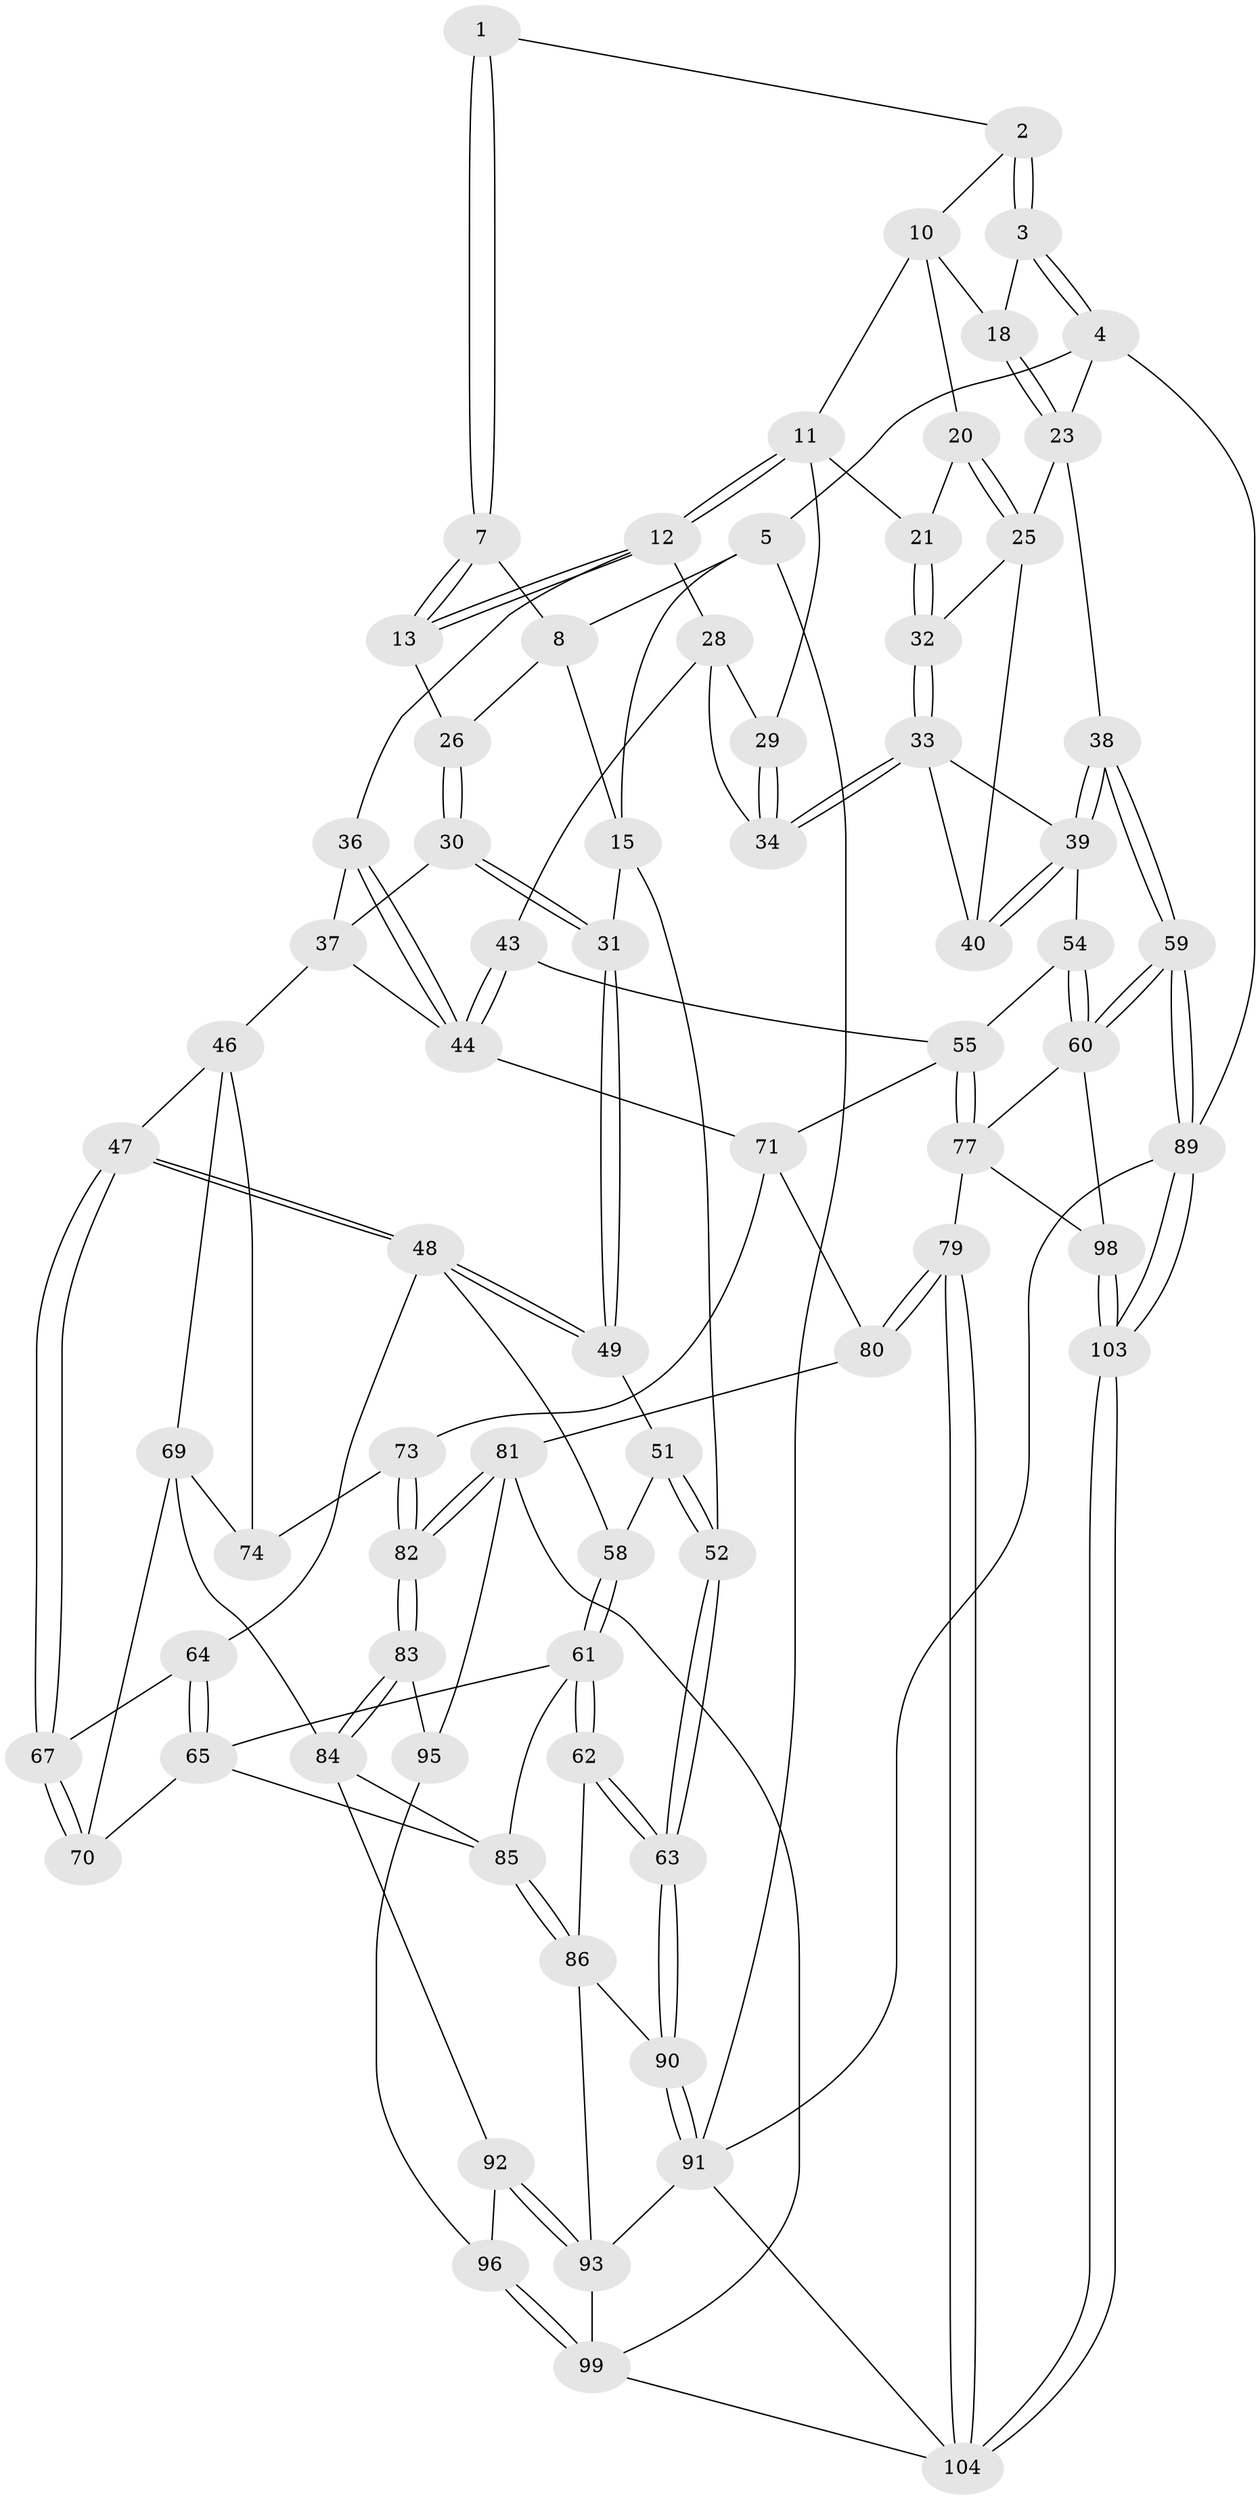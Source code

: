 // Generated by graph-tools (version 1.1) at 2025/24/03/03/25 07:24:40]
// undirected, 74 vertices, 175 edges
graph export_dot {
graph [start="1"]
  node [color=gray90,style=filled];
  1 [pos="+0.5405222527789918+0"];
  2 [pos="+0.6789309881155053+0",super="+9"];
  3 [pos="+1+0",super="+17"];
  4 [pos="+1+0"];
  5 [pos="+0+0",super="+6"];
  7 [pos="+0.4548117145438567+0.14030459374534365"];
  8 [pos="+0.1759645786554981+0",super="+14"];
  10 [pos="+0.7291040207959986+0",super="+19"];
  11 [pos="+0.7056156381818007+0.047596304609131536",super="+22"];
  12 [pos="+0.4574021361125285+0.17713320858374945",super="+27"];
  13 [pos="+0.4532140948727767+0.17268232529861646"];
  15 [pos="+0.06255240128339525+0.2648985627585198",super="+16"];
  18 [pos="+0.8758458077950884+0.08577094142713737"];
  20 [pos="+0.799115037921781+0.20942329355490913"];
  21 [pos="+0.7464044190037357+0.2378880524453197"];
  23 [pos="+1+0.17729075046175938",super="+24"];
  25 [pos="+0.9607431575494108+0.23045922047072448",super="+35"];
  26 [pos="+0.3927803079078528+0.17585330486373207"];
  28 [pos="+0.5047213483512414+0.24761152368664985",super="+42"];
  29 [pos="+0.5964748370505712+0.23812650293701199"];
  30 [pos="+0.27710261427671784+0.3218803550272974"];
  31 [pos="+0.1801820189984852+0.3586863626633932"];
  32 [pos="+0.7667562211197434+0.3204867665731279"];
  33 [pos="+0.7568446821554466+0.4248251201682",super="+41"];
  34 [pos="+0.7501449043316278+0.4305284199875239"];
  36 [pos="+0.46823017531330985+0.34597072646718907"];
  37 [pos="+0.4443816706779279+0.36588612022807776",super="+45"];
  38 [pos="+1+0.48451098167782614"];
  39 [pos="+0.9678645884783564+0.4721291651722394",super="+53"];
  40 [pos="+0.9276239385977725+0.3058868665151721"];
  43 [pos="+0.6791207084205487+0.5527016091931046"];
  44 [pos="+0.576955095854723+0.4750722364254792",super="+50"];
  46 [pos="+0.3014942879421646+0.48789890172122424",super="+68"];
  47 [pos="+0.24574677525058197+0.47275499126293596"];
  48 [pos="+0.23560783517722977+0.4627533843050921",super="+57"];
  49 [pos="+0.22697243994002153+0.45131834341805"];
  51 [pos="+0.06779198313512098+0.5184538544969981"];
  52 [pos="+0+0.41123299349882253"];
  54 [pos="+0.9013391209170636+0.5749197060645154"];
  55 [pos="+0.715937805890323+0.6627327547709947",super="+56"];
  58 [pos="+0.09717229080232508+0.5489442110808987"];
  59 [pos="+1+0.7628176012018333"];
  60 [pos="+1+0.7322213850557646",super="+97"];
  61 [pos="+0.058775639046318044+0.6339756520734597",super="+66"];
  62 [pos="+0+0.6355884769005657"];
  63 [pos="+0+0.6042108930837115"];
  64 [pos="+0.13547298578935824+0.5862944653006065"];
  65 [pos="+0.1191484336332148+0.6406868613075369",super="+75"];
  67 [pos="+0.21030974535980185+0.5543005281602404"];
  69 [pos="+0.28191527001389155+0.6234321848766117",super="+76"];
  70 [pos="+0.21415822125425124+0.6446072124208349"];
  71 [pos="+0.44172528539953004+0.589137448206655",super="+72"];
  73 [pos="+0.3870834989644851+0.6416706108688937"];
  74 [pos="+0.3546817000958902+0.6507659556612178"];
  77 [pos="+0.716088112950672+0.6818291302801046",super="+78"];
  79 [pos="+0.5960749209005961+0.7994406086407944"];
  80 [pos="+0.5223976679598481+0.7967752586665171"];
  81 [pos="+0.4421622081561078+0.8211099855242974",super="+101"];
  82 [pos="+0.4337593546684598+0.8140448643755507"];
  83 [pos="+0.32254026422268733+0.7487365595703837"];
  84 [pos="+0.30517511560469074+0.7302438435513168",super="+88"];
  85 [pos="+0.09437817346489939+0.755915696098137",super="+87"];
  86 [pos="+0.08676558853100778+0.7627274711304235",super="+94"];
  89 [pos="+1+1"];
  90 [pos="+0+0.7778974330370063"];
  91 [pos="+0+1",super="+106"];
  92 [pos="+0.21246241767877297+0.7686462269968475"];
  93 [pos="+0.09866767617858305+0.8708869656763659",super="+100"];
  95 [pos="+0.2637876167189139+0.8527367066452751"];
  96 [pos="+0.2373807246427099+0.8476850058344322"];
  98 [pos="+1+1"];
  99 [pos="+0.15708753409109297+0.9152327364422758",super="+102"];
  103 [pos="+1+1"];
  104 [pos="+0.57006421845158+1",super="+105"];
  1 -- 2;
  1 -- 7;
  1 -- 7;
  2 -- 3 [weight=2];
  2 -- 3;
  2 -- 10;
  3 -- 4;
  3 -- 4;
  3 -- 18;
  4 -- 5;
  4 -- 89;
  4 -- 23;
  5 -- 91;
  5 -- 8;
  5 -- 15;
  7 -- 8;
  7 -- 13;
  7 -- 13;
  8 -- 26;
  8 -- 15;
  10 -- 11;
  10 -- 18;
  10 -- 20;
  11 -- 12;
  11 -- 12;
  11 -- 29;
  11 -- 21;
  12 -- 13;
  12 -- 13;
  12 -- 28;
  12 -- 36;
  13 -- 26;
  15 -- 31;
  15 -- 52;
  18 -- 23;
  18 -- 23;
  20 -- 21;
  20 -- 25;
  20 -- 25;
  21 -- 32;
  21 -- 32;
  23 -- 25;
  23 -- 38;
  25 -- 32;
  25 -- 40;
  26 -- 30;
  26 -- 30;
  28 -- 29;
  28 -- 34;
  28 -- 43;
  29 -- 34;
  29 -- 34;
  30 -- 31;
  30 -- 31;
  30 -- 37;
  31 -- 49;
  31 -- 49;
  32 -- 33;
  32 -- 33;
  33 -- 34;
  33 -- 34;
  33 -- 40;
  33 -- 39;
  36 -- 37;
  36 -- 44;
  36 -- 44;
  37 -- 44;
  37 -- 46;
  38 -- 39;
  38 -- 39;
  38 -- 59;
  38 -- 59;
  39 -- 40;
  39 -- 40;
  39 -- 54;
  43 -- 44;
  43 -- 44;
  43 -- 55;
  44 -- 71;
  46 -- 47;
  46 -- 74;
  46 -- 69;
  47 -- 48;
  47 -- 48;
  47 -- 67;
  47 -- 67;
  48 -- 49;
  48 -- 49;
  48 -- 58;
  48 -- 64;
  49 -- 51;
  51 -- 52;
  51 -- 52;
  51 -- 58;
  52 -- 63;
  52 -- 63;
  54 -- 55;
  54 -- 60;
  54 -- 60;
  55 -- 77;
  55 -- 77;
  55 -- 71;
  58 -- 61;
  58 -- 61;
  59 -- 60;
  59 -- 60;
  59 -- 89;
  59 -- 89;
  60 -- 98;
  60 -- 77;
  61 -- 62;
  61 -- 62;
  61 -- 65;
  61 -- 85;
  62 -- 63;
  62 -- 63;
  62 -- 86;
  63 -- 90;
  63 -- 90;
  64 -- 65;
  64 -- 65;
  64 -- 67;
  65 -- 70;
  65 -- 85;
  67 -- 70;
  67 -- 70;
  69 -- 70;
  69 -- 74;
  69 -- 84;
  71 -- 80;
  71 -- 73;
  73 -- 74;
  73 -- 82;
  73 -- 82;
  77 -- 98;
  77 -- 79;
  79 -- 80;
  79 -- 80;
  79 -- 104;
  79 -- 104;
  80 -- 81;
  81 -- 82;
  81 -- 82;
  81 -- 99;
  81 -- 95;
  82 -- 83;
  82 -- 83;
  83 -- 84;
  83 -- 84;
  83 -- 95;
  84 -- 85;
  84 -- 92;
  85 -- 86;
  85 -- 86;
  86 -- 90;
  86 -- 93;
  89 -- 103;
  89 -- 103;
  89 -- 91;
  90 -- 91;
  90 -- 91;
  91 -- 104;
  91 -- 93;
  92 -- 93;
  92 -- 93;
  92 -- 96;
  93 -- 99;
  95 -- 96;
  96 -- 99;
  96 -- 99;
  98 -- 103;
  98 -- 103;
  99 -- 104;
  103 -- 104;
  103 -- 104;
}
